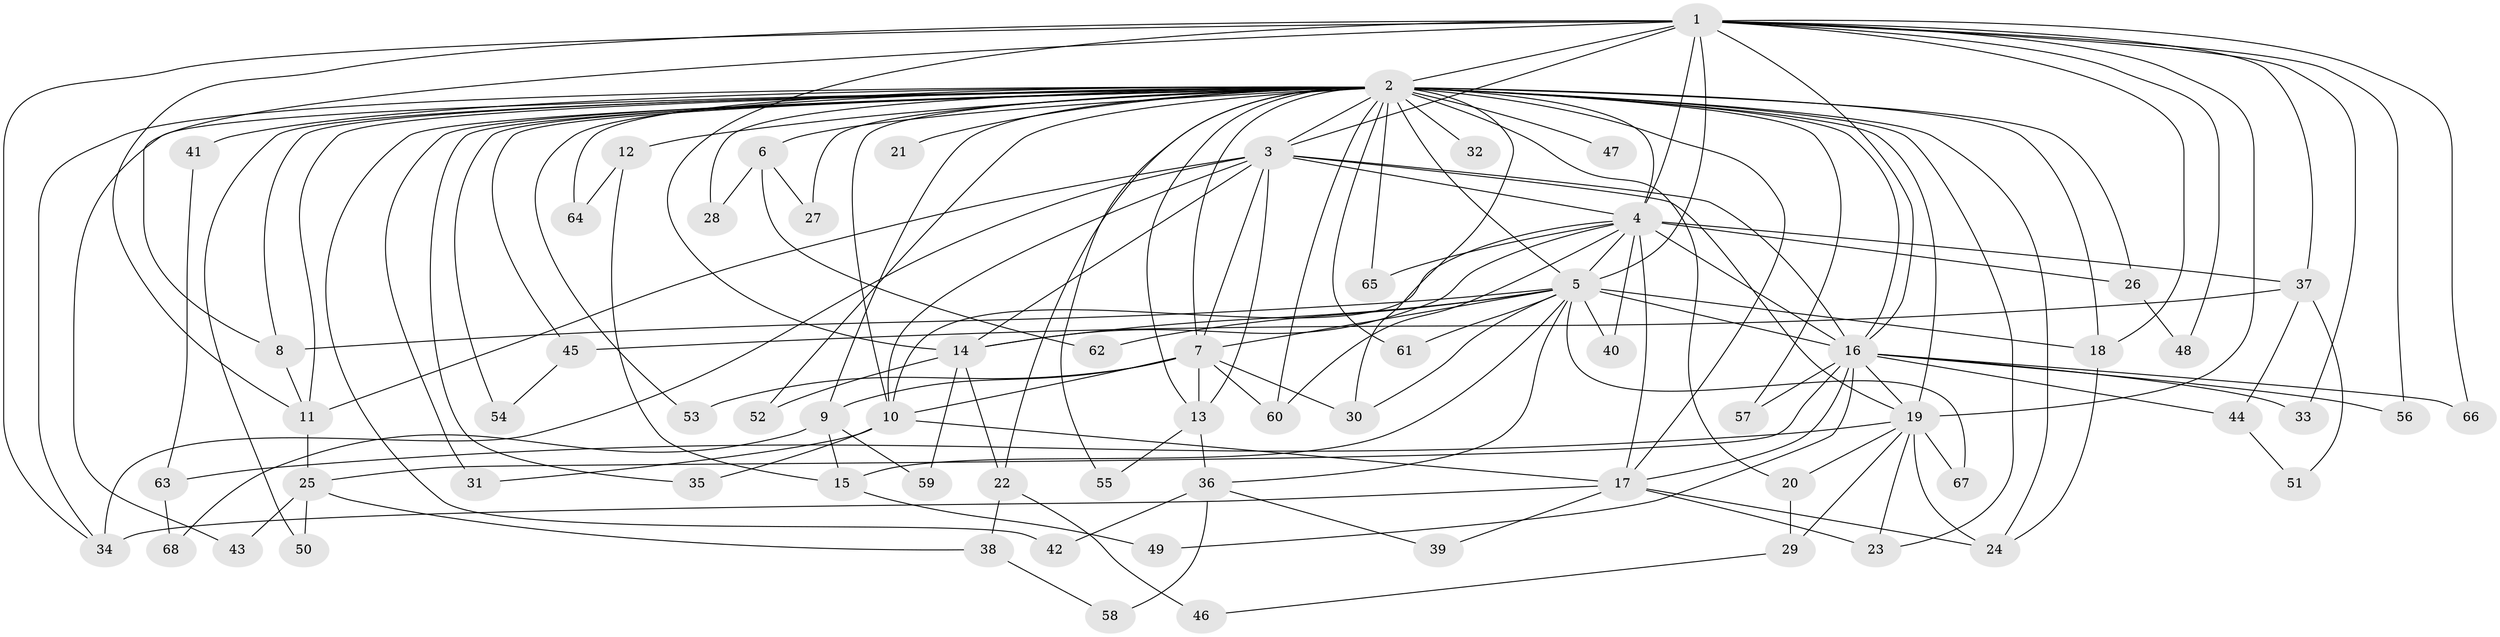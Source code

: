 // original degree distribution, {20: 0.014814814814814815, 27: 0.014814814814814815, 22: 0.007407407407407408, 14: 0.014814814814814815, 21: 0.007407407407407408, 24: 0.007407407407407408, 16: 0.007407407407407408, 29: 0.007407407407407408, 4: 0.13333333333333333, 5: 0.06666666666666667, 3: 0.2074074074074074, 6: 0.007407407407407408, 7: 0.007407407407407408, 2: 0.4888888888888889, 10: 0.007407407407407408}
// Generated by graph-tools (version 1.1) at 2025/49/03/04/25 22:49:38]
// undirected, 68 vertices, 154 edges
graph export_dot {
  node [color=gray90,style=filled];
  1;
  2;
  3;
  4;
  5;
  6;
  7;
  8;
  9;
  10;
  11;
  12;
  13;
  14;
  15;
  16;
  17;
  18;
  19;
  20;
  21;
  22;
  23;
  24;
  25;
  26;
  27;
  28;
  29;
  30;
  31;
  32;
  33;
  34;
  35;
  36;
  37;
  38;
  39;
  40;
  41;
  42;
  43;
  44;
  45;
  46;
  47;
  48;
  49;
  50;
  51;
  52;
  53;
  54;
  55;
  56;
  57;
  58;
  59;
  60;
  61;
  62;
  63;
  64;
  65;
  66;
  67;
  68;
  1 -- 2 [weight=10.0];
  1 -- 3 [weight=3.0];
  1 -- 4 [weight=4.0];
  1 -- 5 [weight=2.0];
  1 -- 8 [weight=1.0];
  1 -- 11 [weight=1.0];
  1 -- 14 [weight=1.0];
  1 -- 16 [weight=3.0];
  1 -- 18 [weight=4.0];
  1 -- 19 [weight=1.0];
  1 -- 33 [weight=1.0];
  1 -- 34 [weight=1.0];
  1 -- 37 [weight=1.0];
  1 -- 48 [weight=1.0];
  1 -- 56 [weight=1.0];
  1 -- 66 [weight=1.0];
  2 -- 3 [weight=6.0];
  2 -- 4 [weight=10.0];
  2 -- 5 [weight=4.0];
  2 -- 6 [weight=1.0];
  2 -- 7 [weight=3.0];
  2 -- 8 [weight=1.0];
  2 -- 9 [weight=2.0];
  2 -- 10 [weight=1.0];
  2 -- 11 [weight=1.0];
  2 -- 12 [weight=3.0];
  2 -- 13 [weight=1.0];
  2 -- 16 [weight=2.0];
  2 -- 17 [weight=1.0];
  2 -- 18 [weight=3.0];
  2 -- 19 [weight=1.0];
  2 -- 20 [weight=1.0];
  2 -- 21 [weight=1.0];
  2 -- 22 [weight=1.0];
  2 -- 23 [weight=1.0];
  2 -- 24 [weight=1.0];
  2 -- 26 [weight=1.0];
  2 -- 27 [weight=2.0];
  2 -- 28 [weight=1.0];
  2 -- 30 [weight=1.0];
  2 -- 31 [weight=1.0];
  2 -- 32 [weight=2.0];
  2 -- 34 [weight=1.0];
  2 -- 35 [weight=1.0];
  2 -- 41 [weight=2.0];
  2 -- 42 [weight=1.0];
  2 -- 43 [weight=1.0];
  2 -- 45 [weight=1.0];
  2 -- 47 [weight=2.0];
  2 -- 50 [weight=2.0];
  2 -- 52 [weight=1.0];
  2 -- 53 [weight=1.0];
  2 -- 54 [weight=1.0];
  2 -- 55 [weight=1.0];
  2 -- 57 [weight=1.0];
  2 -- 60 [weight=1.0];
  2 -- 61 [weight=1.0];
  2 -- 64 [weight=1.0];
  2 -- 65 [weight=1.0];
  3 -- 4 [weight=2.0];
  3 -- 7 [weight=1.0];
  3 -- 10 [weight=1.0];
  3 -- 11 [weight=1.0];
  3 -- 13 [weight=1.0];
  3 -- 14 [weight=1.0];
  3 -- 16 [weight=9.0];
  3 -- 19 [weight=1.0];
  3 -- 34 [weight=1.0];
  4 -- 5 [weight=11.0];
  4 -- 10 [weight=1.0];
  4 -- 14 [weight=1.0];
  4 -- 16 [weight=1.0];
  4 -- 17 [weight=1.0];
  4 -- 26 [weight=1.0];
  4 -- 37 [weight=1.0];
  4 -- 40 [weight=1.0];
  4 -- 60 [weight=1.0];
  4 -- 65 [weight=1.0];
  5 -- 7 [weight=2.0];
  5 -- 8 [weight=1.0];
  5 -- 14 [weight=1.0];
  5 -- 15 [weight=1.0];
  5 -- 16 [weight=3.0];
  5 -- 18 [weight=1.0];
  5 -- 30 [weight=1.0];
  5 -- 36 [weight=1.0];
  5 -- 40 [weight=1.0];
  5 -- 61 [weight=1.0];
  5 -- 62 [weight=1.0];
  5 -- 67 [weight=1.0];
  6 -- 27 [weight=1.0];
  6 -- 28 [weight=1.0];
  6 -- 62 [weight=1.0];
  7 -- 9 [weight=1.0];
  7 -- 10 [weight=1.0];
  7 -- 13 [weight=1.0];
  7 -- 30 [weight=1.0];
  7 -- 53 [weight=1.0];
  7 -- 60 [weight=2.0];
  8 -- 11 [weight=1.0];
  9 -- 15 [weight=1.0];
  9 -- 59 [weight=1.0];
  9 -- 68 [weight=1.0];
  10 -- 17 [weight=1.0];
  10 -- 31 [weight=1.0];
  10 -- 35 [weight=1.0];
  11 -- 25 [weight=1.0];
  12 -- 15 [weight=1.0];
  12 -- 64 [weight=1.0];
  13 -- 36 [weight=1.0];
  13 -- 55 [weight=1.0];
  14 -- 22 [weight=1.0];
  14 -- 52 [weight=1.0];
  14 -- 59 [weight=1.0];
  15 -- 49 [weight=1.0];
  16 -- 17 [weight=1.0];
  16 -- 19 [weight=1.0];
  16 -- 25 [weight=1.0];
  16 -- 33 [weight=1.0];
  16 -- 44 [weight=1.0];
  16 -- 49 [weight=1.0];
  16 -- 56 [weight=1.0];
  16 -- 57 [weight=1.0];
  16 -- 66 [weight=1.0];
  17 -- 23 [weight=1.0];
  17 -- 24 [weight=1.0];
  17 -- 34 [weight=2.0];
  17 -- 39 [weight=1.0];
  18 -- 24 [weight=1.0];
  19 -- 20 [weight=1.0];
  19 -- 23 [weight=1.0];
  19 -- 24 [weight=1.0];
  19 -- 29 [weight=1.0];
  19 -- 63 [weight=1.0];
  19 -- 67 [weight=1.0];
  20 -- 29 [weight=1.0];
  22 -- 38 [weight=1.0];
  22 -- 46 [weight=1.0];
  25 -- 38 [weight=1.0];
  25 -- 43 [weight=1.0];
  25 -- 50 [weight=1.0];
  26 -- 48 [weight=1.0];
  29 -- 46 [weight=1.0];
  36 -- 39 [weight=1.0];
  36 -- 42 [weight=1.0];
  36 -- 58 [weight=1.0];
  37 -- 44 [weight=1.0];
  37 -- 45 [weight=1.0];
  37 -- 51 [weight=1.0];
  38 -- 58 [weight=1.0];
  41 -- 63 [weight=1.0];
  44 -- 51 [weight=1.0];
  45 -- 54 [weight=1.0];
  63 -- 68 [weight=1.0];
}
